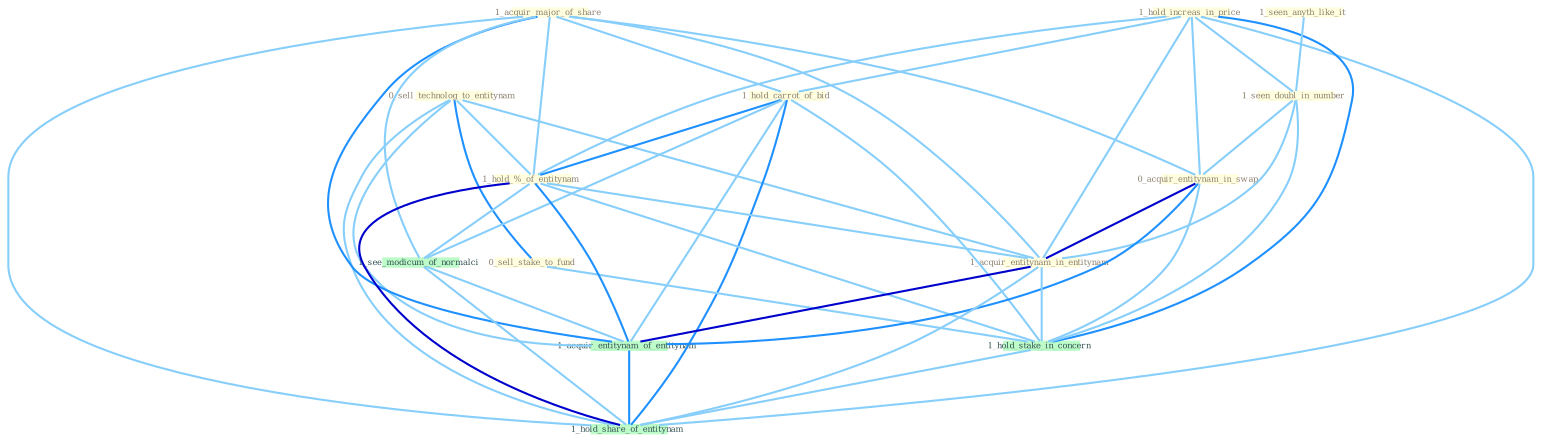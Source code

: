 Graph G{ 
    node
    [shape=polygon,style=filled,width=.5,height=.06,color="#BDFCC9",fixedsize=true,fontsize=4,
    fontcolor="#2f4f4f"];
    {node
    [color="#ffffe0", fontcolor="#8b7d6b"] "0_sell_technolog_to_entitynam " "1_acquir_major_of_share " "1_hold_increas_in_price " "1_hold_carrot_of_bid " "0_sell_stake_to_fund " "1_seen_anyth_like_it " "1_hold_%_of_entitynam " "1_seen_doubl_in_number " "0_acquir_entitynam_in_swap " "1_acquir_entitynam_in_entitynam "}
{node [color="#fff0f5", fontcolor="#b22222"]}
edge [color="#B0E2FF"];

	"0_sell_technolog_to_entitynam " -- "0_sell_stake_to_fund " [w="2", color="#1e90ff" , len=0.8];
	"0_sell_technolog_to_entitynam " -- "1_hold_%_of_entitynam " [w="1", color="#87cefa" ];
	"0_sell_technolog_to_entitynam " -- "1_acquir_entitynam_in_entitynam " [w="1", color="#87cefa" ];
	"0_sell_technolog_to_entitynam " -- "1_acquir_entitynam_of_entitynam " [w="1", color="#87cefa" ];
	"0_sell_technolog_to_entitynam " -- "1_hold_share_of_entitynam " [w="1", color="#87cefa" ];
	"1_acquir_major_of_share " -- "1_hold_carrot_of_bid " [w="1", color="#87cefa" ];
	"1_acquir_major_of_share " -- "1_hold_%_of_entitynam " [w="1", color="#87cefa" ];
	"1_acquir_major_of_share " -- "0_acquir_entitynam_in_swap " [w="1", color="#87cefa" ];
	"1_acquir_major_of_share " -- "1_acquir_entitynam_in_entitynam " [w="1", color="#87cefa" ];
	"1_acquir_major_of_share " -- "1_see_modicum_of_normalci " [w="1", color="#87cefa" ];
	"1_acquir_major_of_share " -- "1_acquir_entitynam_of_entitynam " [w="2", color="#1e90ff" , len=0.8];
	"1_acquir_major_of_share " -- "1_hold_share_of_entitynam " [w="1", color="#87cefa" ];
	"1_hold_increas_in_price " -- "1_hold_carrot_of_bid " [w="1", color="#87cefa" ];
	"1_hold_increas_in_price " -- "1_hold_%_of_entitynam " [w="1", color="#87cefa" ];
	"1_hold_increas_in_price " -- "1_seen_doubl_in_number " [w="1", color="#87cefa" ];
	"1_hold_increas_in_price " -- "0_acquir_entitynam_in_swap " [w="1", color="#87cefa" ];
	"1_hold_increas_in_price " -- "1_acquir_entitynam_in_entitynam " [w="1", color="#87cefa" ];
	"1_hold_increas_in_price " -- "1_hold_stake_in_concern " [w="2", color="#1e90ff" , len=0.8];
	"1_hold_increas_in_price " -- "1_hold_share_of_entitynam " [w="1", color="#87cefa" ];
	"1_hold_carrot_of_bid " -- "1_hold_%_of_entitynam " [w="2", color="#1e90ff" , len=0.8];
	"1_hold_carrot_of_bid " -- "1_hold_stake_in_concern " [w="1", color="#87cefa" ];
	"1_hold_carrot_of_bid " -- "1_see_modicum_of_normalci " [w="1", color="#87cefa" ];
	"1_hold_carrot_of_bid " -- "1_acquir_entitynam_of_entitynam " [w="1", color="#87cefa" ];
	"1_hold_carrot_of_bid " -- "1_hold_share_of_entitynam " [w="2", color="#1e90ff" , len=0.8];
	"0_sell_stake_to_fund " -- "1_hold_stake_in_concern " [w="1", color="#87cefa" ];
	"1_seen_anyth_like_it " -- "1_seen_doubl_in_number " [w="1", color="#87cefa" ];
	"1_hold_%_of_entitynam " -- "1_acquir_entitynam_in_entitynam " [w="1", color="#87cefa" ];
	"1_hold_%_of_entitynam " -- "1_hold_stake_in_concern " [w="1", color="#87cefa" ];
	"1_hold_%_of_entitynam " -- "1_see_modicum_of_normalci " [w="1", color="#87cefa" ];
	"1_hold_%_of_entitynam " -- "1_acquir_entitynam_of_entitynam " [w="2", color="#1e90ff" , len=0.8];
	"1_hold_%_of_entitynam " -- "1_hold_share_of_entitynam " [w="3", color="#0000cd" , len=0.6];
	"1_seen_doubl_in_number " -- "0_acquir_entitynam_in_swap " [w="1", color="#87cefa" ];
	"1_seen_doubl_in_number " -- "1_acquir_entitynam_in_entitynam " [w="1", color="#87cefa" ];
	"1_seen_doubl_in_number " -- "1_hold_stake_in_concern " [w="1", color="#87cefa" ];
	"0_acquir_entitynam_in_swap " -- "1_acquir_entitynam_in_entitynam " [w="3", color="#0000cd" , len=0.6];
	"0_acquir_entitynam_in_swap " -- "1_hold_stake_in_concern " [w="1", color="#87cefa" ];
	"0_acquir_entitynam_in_swap " -- "1_acquir_entitynam_of_entitynam " [w="2", color="#1e90ff" , len=0.8];
	"1_acquir_entitynam_in_entitynam " -- "1_hold_stake_in_concern " [w="1", color="#87cefa" ];
	"1_acquir_entitynam_in_entitynam " -- "1_acquir_entitynam_of_entitynam " [w="3", color="#0000cd" , len=0.6];
	"1_acquir_entitynam_in_entitynam " -- "1_hold_share_of_entitynam " [w="1", color="#87cefa" ];
	"1_hold_stake_in_concern " -- "1_hold_share_of_entitynam " [w="1", color="#87cefa" ];
	"1_see_modicum_of_normalci " -- "1_acquir_entitynam_of_entitynam " [w="1", color="#87cefa" ];
	"1_see_modicum_of_normalci " -- "1_hold_share_of_entitynam " [w="1", color="#87cefa" ];
	"1_acquir_entitynam_of_entitynam " -- "1_hold_share_of_entitynam " [w="2", color="#1e90ff" , len=0.8];
}